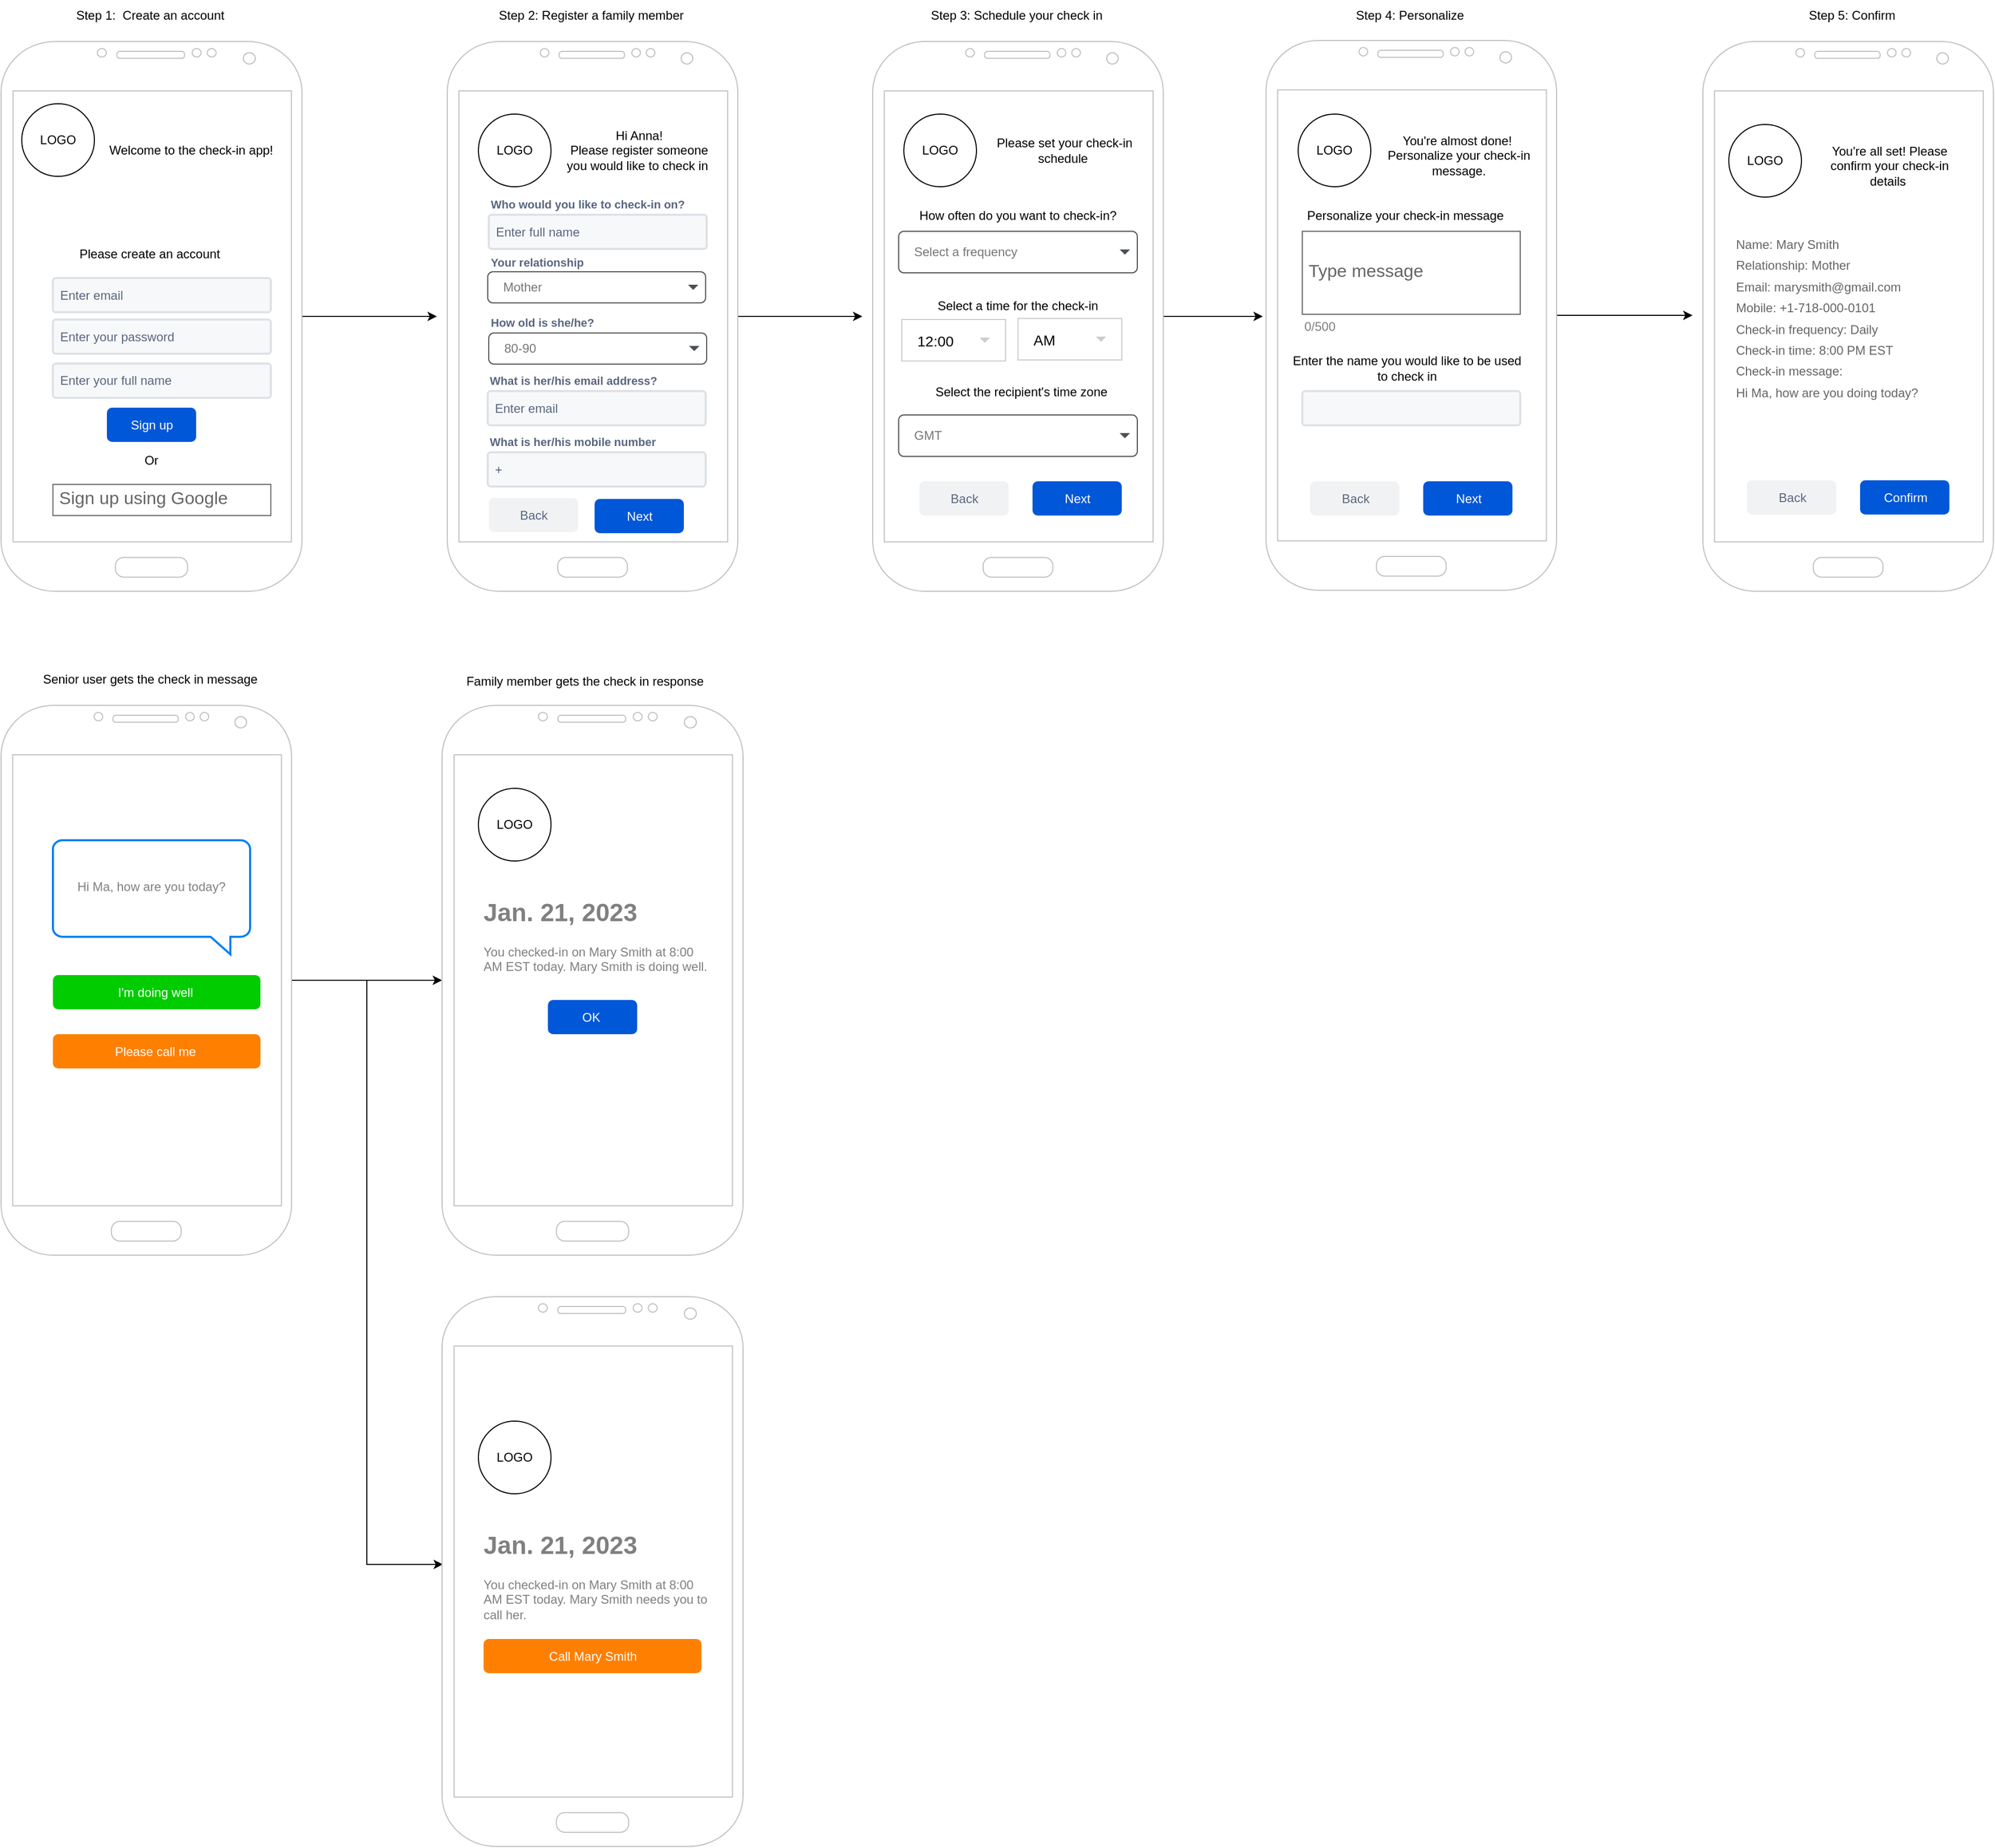 <mxfile version="20.8.10" type="github">
  <diagram name="Page-1" id="gagfhWGmJxK4a6R7dy6G">
    <mxGraphModel dx="929" dy="452" grid="1" gridSize="10" guides="1" tooltips="1" connect="1" arrows="1" fold="1" page="1" pageScale="1" pageWidth="850" pageHeight="1100" math="0" shadow="0">
      <root>
        <mxCell id="0" />
        <mxCell id="1" parent="0" />
        <mxCell id="s9cxLbGYcSHXDW8gIA_D-10" style="edgeStyle=orthogonalEdgeStyle;rounded=0;orthogonalLoop=1;jettySize=auto;html=1;" parent="1" source="s9cxLbGYcSHXDW8gIA_D-1" edge="1">
          <mxGeometry relative="1" as="geometry">
            <mxPoint x="480" y="375" as="targetPoint" />
          </mxGeometry>
        </mxCell>
        <mxCell id="s9cxLbGYcSHXDW8gIA_D-1" value="" style="verticalLabelPosition=bottom;verticalAlign=top;html=1;shadow=0;dashed=0;strokeWidth=1;shape=mxgraph.android.phone2;strokeColor=#c0c0c0;" parent="1" vertex="1">
          <mxGeometry x="60" y="110" width="290" height="530" as="geometry" />
        </mxCell>
        <mxCell id="s9cxLbGYcSHXDW8gIA_D-2" value="Step 1:&amp;nbsp; Create an account&amp;nbsp;" style="text;html=1;align=center;verticalAlign=middle;resizable=0;points=[];autosize=1;strokeColor=none;fillColor=none;" parent="1" vertex="1">
          <mxGeometry x="120" y="70" width="170" height="30" as="geometry" />
        </mxCell>
        <mxCell id="s9cxLbGYcSHXDW8gIA_D-3" value="LOGO" style="ellipse;whiteSpace=wrap;html=1;aspect=fixed;" parent="1" vertex="1">
          <mxGeometry x="80" y="170" width="70" height="70" as="geometry" />
        </mxCell>
        <mxCell id="s9cxLbGYcSHXDW8gIA_D-4" value="Welcome to the check-in app!&amp;nbsp;" style="text;html=1;strokeColor=none;fillColor=none;align=center;verticalAlign=middle;whiteSpace=wrap;rounded=0;" parent="1" vertex="1">
          <mxGeometry x="150" y="200" width="190" height="30" as="geometry" />
        </mxCell>
        <mxCell id="s9cxLbGYcSHXDW8gIA_D-5" value="Please create an account&amp;nbsp;" style="text;html=1;strokeColor=none;fillColor=none;align=center;verticalAlign=middle;whiteSpace=wrap;rounded=0;" parent="1" vertex="1">
          <mxGeometry x="110" y="300" width="190" height="30" as="geometry" />
        </mxCell>
        <mxCell id="s9cxLbGYcSHXDW8gIA_D-8" value="Or" style="text;html=1;strokeColor=none;fillColor=none;align=center;verticalAlign=middle;whiteSpace=wrap;rounded=0;" parent="1" vertex="1">
          <mxGeometry x="110" y="488" width="190" height="51" as="geometry" />
        </mxCell>
        <mxCell id="s9cxLbGYcSHXDW8gIA_D-9" value="Sign up using Google" style="strokeWidth=1;shadow=0;dashed=0;align=center;html=1;shape=mxgraph.mockup.text.textBox;fontColor=#666666;align=left;fontSize=17;spacingLeft=4;spacingTop=-3;strokeColor=#666666;mainText=" parent="1" vertex="1">
          <mxGeometry x="110" y="537" width="210" height="30" as="geometry" />
        </mxCell>
        <mxCell id="s9cxLbGYcSHXDW8gIA_D-21" style="edgeStyle=orthogonalEdgeStyle;rounded=0;orthogonalLoop=1;jettySize=auto;html=1;" parent="1" source="s9cxLbGYcSHXDW8gIA_D-11" edge="1">
          <mxGeometry relative="1" as="geometry">
            <mxPoint x="890" y="375" as="targetPoint" />
          </mxGeometry>
        </mxCell>
        <mxCell id="s9cxLbGYcSHXDW8gIA_D-11" value="" style="verticalLabelPosition=bottom;verticalAlign=top;html=1;shadow=0;dashed=0;strokeWidth=1;shape=mxgraph.android.phone2;strokeColor=#c0c0c0;" parent="1" vertex="1">
          <mxGeometry x="490" y="110" width="280" height="530" as="geometry" />
        </mxCell>
        <mxCell id="s9cxLbGYcSHXDW8gIA_D-12" value="Step 2:&amp;nbsp;Register a family member&amp;nbsp;" style="text;html=1;align=center;verticalAlign=middle;resizable=0;points=[];autosize=1;strokeColor=none;fillColor=none;" parent="1" vertex="1">
          <mxGeometry x="530" y="70" width="200" height="30" as="geometry" />
        </mxCell>
        <mxCell id="s9cxLbGYcSHXDW8gIA_D-13" value="LOGO" style="ellipse;whiteSpace=wrap;html=1;aspect=fixed;" parent="1" vertex="1">
          <mxGeometry x="520" y="180" width="70" height="70" as="geometry" />
        </mxCell>
        <mxCell id="s9cxLbGYcSHXDW8gIA_D-14" value="Hi Anna!&lt;br&gt;Please register someone you would like to check in&amp;nbsp;" style="text;html=1;strokeColor=none;fillColor=none;align=center;verticalAlign=middle;whiteSpace=wrap;rounded=0;" parent="1" vertex="1">
          <mxGeometry x="600" y="190" width="150" height="50" as="geometry" />
        </mxCell>
        <mxCell id="s9cxLbGYcSHXDW8gIA_D-19" value="Next" style="rounded=1;fillColor=#0057D8;strokeColor=none;html=1;fontColor=#ffffff;align=center;verticalAlign=middle;fontStyle=0;fontSize=12;sketch=0;" parent="1" vertex="1">
          <mxGeometry x="632" y="551" width="86" height="33" as="geometry" />
        </mxCell>
        <mxCell id="s9cxLbGYcSHXDW8gIA_D-67" style="edgeStyle=orthogonalEdgeStyle;rounded=0;orthogonalLoop=1;jettySize=auto;html=1;entryX=-0.011;entryY=0.502;entryDx=0;entryDy=0;entryPerimeter=0;" parent="1" source="s9cxLbGYcSHXDW8gIA_D-20" target="s9cxLbGYcSHXDW8gIA_D-66" edge="1">
          <mxGeometry relative="1" as="geometry" />
        </mxCell>
        <mxCell id="s9cxLbGYcSHXDW8gIA_D-20" value="" style="verticalLabelPosition=bottom;verticalAlign=top;html=1;shadow=0;dashed=0;strokeWidth=1;shape=mxgraph.android.phone2;strokeColor=#c0c0c0;" parent="1" vertex="1">
          <mxGeometry x="900" y="110" width="280" height="530" as="geometry" />
        </mxCell>
        <mxCell id="s9cxLbGYcSHXDW8gIA_D-22" value="Step 3:&amp;nbsp;Schedule&amp;nbsp;your check in&amp;nbsp;" style="text;html=1;align=center;verticalAlign=middle;resizable=0;points=[];autosize=1;strokeColor=none;fillColor=none;" parent="1" vertex="1">
          <mxGeometry x="945" y="70" width="190" height="30" as="geometry" />
        </mxCell>
        <mxCell id="s9cxLbGYcSHXDW8gIA_D-23" value="LOGO" style="ellipse;whiteSpace=wrap;html=1;aspect=fixed;" parent="1" vertex="1">
          <mxGeometry x="930" y="180" width="70" height="70" as="geometry" />
        </mxCell>
        <mxCell id="s9cxLbGYcSHXDW8gIA_D-24" value="Please set your check-in schedule&amp;nbsp;" style="text;html=1;strokeColor=none;fillColor=none;align=center;verticalAlign=middle;whiteSpace=wrap;rounded=0;" parent="1" vertex="1">
          <mxGeometry x="1010" y="190" width="150" height="50" as="geometry" />
        </mxCell>
        <mxCell id="s9cxLbGYcSHXDW8gIA_D-26" value="Select a frequency&amp;nbsp;" style="html=1;shadow=0;dashed=0;shape=mxgraph.bootstrap.rrect;rSize=5;strokeColor=#505050;strokeWidth=1;fillColor=#ffffff;fontColor=#777777;whiteSpace=wrap;align=left;verticalAlign=middle;fontStyle=0;fontSize=12;spacing=15;" parent="1" vertex="1">
          <mxGeometry x="925" y="293" width="230" height="40" as="geometry" />
        </mxCell>
        <mxCell id="s9cxLbGYcSHXDW8gIA_D-27" value="" style="shape=triangle;direction=south;fillColor=#495057;strokeColor=none;perimeter=none;" parent="s9cxLbGYcSHXDW8gIA_D-26" vertex="1">
          <mxGeometry x="1" y="0.5" width="10" height="5" relative="1" as="geometry">
            <mxPoint x="-17" y="-2.5" as="offset" />
          </mxGeometry>
        </mxCell>
        <mxCell id="s9cxLbGYcSHXDW8gIA_D-47" value="How often do you want to check-in?" style="text;html=1;strokeColor=none;fillColor=none;align=center;verticalAlign=middle;whiteSpace=wrap;rounded=0;" parent="s9cxLbGYcSHXDW8gIA_D-26" vertex="1">
          <mxGeometry y="-30" width="230" height="30" as="geometry" />
        </mxCell>
        <mxCell id="s9cxLbGYcSHXDW8gIA_D-51" value="Select a time for the check-in" style="text;html=1;strokeColor=none;fillColor=none;align=center;verticalAlign=middle;whiteSpace=wrap;rounded=0;" parent="1" vertex="1">
          <mxGeometry x="925" y="350" width="230" height="30" as="geometry" />
        </mxCell>
        <mxCell id="s9cxLbGYcSHXDW8gIA_D-52" value="" style="dashed=0;align=center;fontSize=12;shape=rect;fillColor=#ffffff;strokeColor=#cccccc;" parent="1" vertex="1">
          <mxGeometry x="928" y="378" width="100" height="40" as="geometry" />
        </mxCell>
        <mxCell id="s9cxLbGYcSHXDW8gIA_D-53" value="12:00" style="text;fontColor=#000000;verticalAlign=middle;spacingLeft=13;fontSize=14;" parent="s9cxLbGYcSHXDW8gIA_D-52" vertex="1">
          <mxGeometry width="100" height="40" as="geometry" />
        </mxCell>
        <mxCell id="s9cxLbGYcSHXDW8gIA_D-54" value="" style="dashed=0;html=1;shape=mxgraph.gmdl.triangle;fillColor=#cccccc;strokeColor=none;" parent="s9cxLbGYcSHXDW8gIA_D-52" vertex="1">
          <mxGeometry x="1" y="0.5" width="10" height="5" relative="1" as="geometry">
            <mxPoint x="-25" y="-2.5" as="offset" />
          </mxGeometry>
        </mxCell>
        <mxCell id="s9cxLbGYcSHXDW8gIA_D-56" value="" style="dashed=0;align=center;fontSize=12;shape=rect;fillColor=#ffffff;strokeColor=#cccccc;" parent="1" vertex="1">
          <mxGeometry x="1040" y="377" width="100" height="40" as="geometry" />
        </mxCell>
        <mxCell id="s9cxLbGYcSHXDW8gIA_D-57" value="AM" style="text;fontColor=#000000;verticalAlign=middle;spacingLeft=13;fontSize=14;" parent="s9cxLbGYcSHXDW8gIA_D-56" vertex="1">
          <mxGeometry width="100" height="40" as="geometry" />
        </mxCell>
        <mxCell id="s9cxLbGYcSHXDW8gIA_D-58" value="" style="dashed=0;html=1;shape=mxgraph.gmdl.triangle;fillColor=#cccccc;strokeColor=none;" parent="s9cxLbGYcSHXDW8gIA_D-56" vertex="1">
          <mxGeometry x="1" y="0.5" width="10" height="5" relative="1" as="geometry">
            <mxPoint x="-25" y="-2.5" as="offset" />
          </mxGeometry>
        </mxCell>
        <mxCell id="s9cxLbGYcSHXDW8gIA_D-59" value="Select the recipient&#39;s time zone&amp;nbsp;" style="text;html=1;strokeColor=none;fillColor=none;align=center;verticalAlign=middle;whiteSpace=wrap;rounded=0;" parent="1" vertex="1">
          <mxGeometry x="930" y="433" width="230" height="30" as="geometry" />
        </mxCell>
        <mxCell id="s9cxLbGYcSHXDW8gIA_D-60" value="GMT&amp;nbsp;" style="html=1;shadow=0;dashed=0;shape=mxgraph.bootstrap.rrect;rSize=5;strokeColor=#505050;strokeWidth=1;fillColor=#ffffff;fontColor=#777777;whiteSpace=wrap;align=left;verticalAlign=middle;fontStyle=0;fontSize=12;spacing=15;" parent="1" vertex="1">
          <mxGeometry x="925" y="470" width="230" height="40" as="geometry" />
        </mxCell>
        <mxCell id="s9cxLbGYcSHXDW8gIA_D-61" value="" style="shape=triangle;direction=south;fillColor=#495057;strokeColor=none;perimeter=none;" parent="s9cxLbGYcSHXDW8gIA_D-60" vertex="1">
          <mxGeometry x="1" y="0.5" width="10" height="5" relative="1" as="geometry">
            <mxPoint x="-17" y="-2.5" as="offset" />
          </mxGeometry>
        </mxCell>
        <mxCell id="s9cxLbGYcSHXDW8gIA_D-65" value="Next" style="rounded=1;fillColor=#0057D8;strokeColor=none;html=1;fontColor=#ffffff;align=center;verticalAlign=middle;fontStyle=0;fontSize=12;sketch=0;" parent="1" vertex="1">
          <mxGeometry x="1054" y="534" width="86" height="33" as="geometry" />
        </mxCell>
        <mxCell id="GYkAy3OL7T5p9hV-0ybO-5" style="edgeStyle=orthogonalEdgeStyle;rounded=0;orthogonalLoop=1;jettySize=auto;html=1;fontSize=12;fontColor=#808080;" edge="1" parent="1" source="s9cxLbGYcSHXDW8gIA_D-66">
          <mxGeometry relative="1" as="geometry">
            <mxPoint x="1690" y="374" as="targetPoint" />
          </mxGeometry>
        </mxCell>
        <mxCell id="s9cxLbGYcSHXDW8gIA_D-66" value="" style="verticalLabelPosition=bottom;verticalAlign=top;html=1;shadow=0;dashed=0;strokeWidth=1;shape=mxgraph.android.phone2;strokeColor=#c0c0c0;" parent="1" vertex="1">
          <mxGeometry x="1279" y="109" width="280" height="530" as="geometry" />
        </mxCell>
        <mxCell id="s9cxLbGYcSHXDW8gIA_D-68" value="LOGO" style="ellipse;whiteSpace=wrap;html=1;aspect=fixed;" parent="1" vertex="1">
          <mxGeometry x="1310" y="180" width="70" height="70" as="geometry" />
        </mxCell>
        <mxCell id="s9cxLbGYcSHXDW8gIA_D-70" value="Back" style="rounded=1;fillColor=#F1F2F4;strokeColor=none;html=1;fontColor=#596780;align=center;verticalAlign=middle;fontStyle=0;fontSize=12;sketch=0;" parent="1" vertex="1">
          <mxGeometry x="945" y="534" width="86" height="33" as="geometry" />
        </mxCell>
        <mxCell id="s9cxLbGYcSHXDW8gIA_D-72" value="Back" style="rounded=1;fillColor=#F1F2F4;strokeColor=none;html=1;fontColor=#596780;align=center;verticalAlign=middle;fontStyle=0;fontSize=12;sketch=0;" parent="1" vertex="1">
          <mxGeometry x="530" y="550" width="86" height="33" as="geometry" />
        </mxCell>
        <mxCell id="s9cxLbGYcSHXDW8gIA_D-73" value="You&#39;re almost done!&amp;nbsp;&lt;br&gt;Personalize your check-in message." style="text;html=1;strokeColor=none;fillColor=none;align=center;verticalAlign=middle;whiteSpace=wrap;rounded=0;" parent="1" vertex="1">
          <mxGeometry x="1390" y="190" width="150" height="60" as="geometry" />
        </mxCell>
        <mxCell id="s9cxLbGYcSHXDW8gIA_D-74" value="Who would you like to check-in on?" style="fillColor=none;strokeColor=none;html=1;fontSize=11;fontStyle=0;align=left;fontColor=#596780;fontStyle=1;fontSize=11" parent="1" vertex="1">
          <mxGeometry x="530" y="257" width="210" height="20" as="geometry" />
        </mxCell>
        <mxCell id="s9cxLbGYcSHXDW8gIA_D-75" value="Enter full name&amp;nbsp;" style="rounded=1;arcSize=9;fillColor=#F7F8F9;align=left;spacingLeft=5;strokeColor=#DEE1E6;html=1;strokeWidth=2;fontColor=#596780;fontSize=12" parent="1" vertex="1">
          <mxGeometry x="530" y="277" width="210" height="33" as="geometry" />
        </mxCell>
        <mxCell id="s9cxLbGYcSHXDW8gIA_D-76" value="Your relationship&amp;nbsp;" style="fillColor=none;strokeColor=none;html=1;fontSize=11;fontStyle=0;align=left;fontColor=#596780;fontStyle=1;fontSize=11" parent="1" vertex="1">
          <mxGeometry x="530" y="313" width="210" height="20" as="geometry" />
        </mxCell>
        <mxCell id="s9cxLbGYcSHXDW8gIA_D-78" value="Mother&amp;nbsp;" style="html=1;shadow=0;dashed=0;shape=mxgraph.bootstrap.rrect;rSize=5;strokeColor=#505050;strokeWidth=1;fillColor=#ffffff;fontColor=#777777;whiteSpace=wrap;align=left;verticalAlign=middle;fontStyle=0;fontSize=12;spacing=15;" parent="1" vertex="1">
          <mxGeometry x="529" y="332" width="210" height="30" as="geometry" />
        </mxCell>
        <mxCell id="s9cxLbGYcSHXDW8gIA_D-79" value="" style="shape=triangle;direction=south;fillColor=#495057;strokeColor=none;perimeter=none;" parent="s9cxLbGYcSHXDW8gIA_D-78" vertex="1">
          <mxGeometry x="1" y="0.5" width="10" height="5" relative="1" as="geometry">
            <mxPoint x="-17" y="-2.5" as="offset" />
          </mxGeometry>
        </mxCell>
        <mxCell id="s9cxLbGYcSHXDW8gIA_D-81" value="How old is she/he?" style="fillColor=none;strokeColor=none;html=1;fontSize=11;fontStyle=0;align=left;fontColor=#596780;fontStyle=1;fontSize=11" parent="1" vertex="1">
          <mxGeometry x="530" y="371" width="210" height="20" as="geometry" />
        </mxCell>
        <mxCell id="s9cxLbGYcSHXDW8gIA_D-82" value="80-90" style="html=1;shadow=0;dashed=0;shape=mxgraph.bootstrap.rrect;rSize=5;strokeColor=#505050;strokeWidth=1;fillColor=#ffffff;fontColor=#777777;whiteSpace=wrap;align=left;verticalAlign=middle;fontStyle=0;fontSize=12;spacing=15;" parent="1" vertex="1">
          <mxGeometry x="530" y="391" width="210" height="30" as="geometry" />
        </mxCell>
        <mxCell id="s9cxLbGYcSHXDW8gIA_D-83" value="" style="shape=triangle;direction=south;fillColor=#495057;strokeColor=none;perimeter=none;" parent="s9cxLbGYcSHXDW8gIA_D-82" vertex="1">
          <mxGeometry x="1" y="0.5" width="10" height="5" relative="1" as="geometry">
            <mxPoint x="-17" y="-2.5" as="offset" />
          </mxGeometry>
        </mxCell>
        <mxCell id="s9cxLbGYcSHXDW8gIA_D-87" value="What is her/his email address?" style="fillColor=none;strokeColor=none;html=1;fontSize=11;fontStyle=0;align=left;fontColor=#596780;fontStyle=1;fontSize=11" parent="1" vertex="1">
          <mxGeometry x="529" y="427" width="210" height="20" as="geometry" />
        </mxCell>
        <mxCell id="s9cxLbGYcSHXDW8gIA_D-88" value="Enter email" style="rounded=1;arcSize=9;fillColor=#F7F8F9;align=left;spacingLeft=5;strokeColor=#DEE1E6;html=1;strokeWidth=2;fontColor=#596780;fontSize=12" parent="1" vertex="1">
          <mxGeometry x="529" y="447" width="210" height="33" as="geometry" />
        </mxCell>
        <mxCell id="s9cxLbGYcSHXDW8gIA_D-89" value="What is her/his mobile number&amp;nbsp;" style="fillColor=none;strokeColor=none;html=1;fontSize=11;fontStyle=0;align=left;fontColor=#596780;fontStyle=1;fontSize=11" parent="1" vertex="1">
          <mxGeometry x="529" y="486" width="210" height="20" as="geometry" />
        </mxCell>
        <mxCell id="s9cxLbGYcSHXDW8gIA_D-90" value="+" style="rounded=1;arcSize=9;fillColor=#F7F8F9;align=left;spacingLeft=5;strokeColor=#DEE1E6;html=1;strokeWidth=2;fontColor=#596780;fontSize=12" parent="1" vertex="1">
          <mxGeometry x="529" y="506" width="210" height="33" as="geometry" />
        </mxCell>
        <mxCell id="s9cxLbGYcSHXDW8gIA_D-91" value="Type message&amp;nbsp;" style="strokeWidth=1;shadow=0;dashed=0;align=center;html=1;shape=mxgraph.mockup.text.textBox;fontColor=#666666;align=left;fontSize=17;spacingLeft=4;spacingTop=-3;strokeColor=#666666;mainText=" parent="1" vertex="1">
          <mxGeometry x="1314" y="293" width="210" height="80" as="geometry" />
        </mxCell>
        <mxCell id="s9cxLbGYcSHXDW8gIA_D-92" value="Personalize your check-in message&amp;nbsp;" style="text;html=1;strokeColor=none;fillColor=none;align=center;verticalAlign=middle;whiteSpace=wrap;rounded=0;" parent="1" vertex="1">
          <mxGeometry x="1300" y="263" width="230" height="30" as="geometry" />
        </mxCell>
        <mxCell id="s9cxLbGYcSHXDW8gIA_D-93" value="&lt;span style=&quot;font-style: normal;&quot;&gt;0/500&lt;/span&gt;" style="text;html=1;strokeColor=none;fillColor=none;align=left;verticalAlign=middle;whiteSpace=wrap;rounded=0;fontStyle=2;fontColor=#808080;" parent="1" vertex="1">
          <mxGeometry x="1314" y="370" width="230" height="30" as="geometry" />
        </mxCell>
        <mxCell id="s9cxLbGYcSHXDW8gIA_D-96" value="" style="rounded=1;arcSize=9;fillColor=#F7F8F9;align=left;spacingLeft=5;strokeColor=#DEE1E6;html=1;strokeWidth=2;fontColor=#596780;fontSize=12" parent="1" vertex="1">
          <mxGeometry x="1314" y="447" width="210" height="33" as="geometry" />
        </mxCell>
        <mxCell id="s9cxLbGYcSHXDW8gIA_D-97" value="Enter the name you would like to be used to check in" style="text;html=1;strokeColor=none;fillColor=none;align=center;verticalAlign=middle;whiteSpace=wrap;rounded=0;" parent="1" vertex="1">
          <mxGeometry x="1300" y="410" width="230" height="30" as="geometry" />
        </mxCell>
        <mxCell id="s9cxLbGYcSHXDW8gIA_D-98" value="Confirm" style="rounded=1;fillColor=#0057D8;strokeColor=none;html=1;fontColor=#ffffff;align=center;verticalAlign=middle;fontStyle=0;fontSize=12;sketch=0;" parent="1" vertex="1">
          <mxGeometry x="1851.5" y="533" width="86" height="33" as="geometry" />
        </mxCell>
        <mxCell id="s9cxLbGYcSHXDW8gIA_D-99" value="Back" style="rounded=1;fillColor=#F1F2F4;strokeColor=none;html=1;fontColor=#596780;align=center;verticalAlign=middle;fontStyle=0;fontSize=12;sketch=0;" parent="1" vertex="1">
          <mxGeometry x="1742.5" y="533" width="86" height="33" as="geometry" />
        </mxCell>
        <mxCell id="s9cxLbGYcSHXDW8gIA_D-100" value="" style="verticalLabelPosition=bottom;verticalAlign=top;html=1;shadow=0;dashed=0;strokeWidth=1;shape=mxgraph.android.phone2;strokeColor=#c0c0c0;" parent="1" vertex="1">
          <mxGeometry x="1700" y="110" width="280" height="530" as="geometry" />
        </mxCell>
        <mxCell id="s9cxLbGYcSHXDW8gIA_D-101" value="LOGO" style="ellipse;whiteSpace=wrap;html=1;aspect=fixed;" parent="1" vertex="1">
          <mxGeometry x="1725" y="190" width="70" height="70" as="geometry" />
        </mxCell>
        <mxCell id="s9cxLbGYcSHXDW8gIA_D-102" value="You&#39;re all set! Please confirm your check-in details&amp;nbsp;" style="text;html=1;strokeColor=none;fillColor=none;align=center;verticalAlign=middle;whiteSpace=wrap;rounded=0;" parent="1" vertex="1">
          <mxGeometry x="1805" y="200" width="150" height="60" as="geometry" />
        </mxCell>
        <mxCell id="GYkAy3OL7T5p9hV-0ybO-1" value="&lt;font style=&quot;font-size: 12px;&quot;&gt;Name: Mary Smith&amp;nbsp;&lt;br&gt;Relationship: Mother&amp;nbsp;&lt;br&gt;Email: marysmith@gmail.com&lt;br&gt;Mobile: +1-718-000-0101&lt;br&gt;Check-in frequency: Daily&amp;nbsp;&lt;br&gt;Check-in time: 8:00 PM EST&lt;br&gt;Check-in message: &lt;br&gt;Hi Ma, how are you doing today?&lt;br&gt;&lt;/font&gt;" style="strokeWidth=1;shadow=0;dashed=0;align=center;html=1;shape=mxgraph.mockup.text.bulletedList;textColor=#666666;mainText=,,,,;textSize=17;bulletStyle=none;strokeColor=none;fillColor=none;align=left;verticalAlign=top;fontSize=17;fontColor=#666666;" vertex="1" parent="1">
          <mxGeometry x="1730" y="287.5" width="220" height="192.5" as="geometry" />
        </mxCell>
        <mxCell id="GYkAy3OL7T5p9hV-0ybO-2" value="Next" style="rounded=1;fillColor=#0057D8;strokeColor=none;html=1;fontColor=#ffffff;align=center;verticalAlign=middle;fontStyle=0;fontSize=12;sketch=0;" vertex="1" parent="1">
          <mxGeometry x="1430.5" y="534" width="86" height="33" as="geometry" />
        </mxCell>
        <mxCell id="GYkAy3OL7T5p9hV-0ybO-3" value="Back" style="rounded=1;fillColor=#F1F2F4;strokeColor=none;html=1;fontColor=#596780;align=center;verticalAlign=middle;fontStyle=0;fontSize=12;sketch=0;" vertex="1" parent="1">
          <mxGeometry x="1321.5" y="534" width="86" height="33" as="geometry" />
        </mxCell>
        <mxCell id="GYkAy3OL7T5p9hV-0ybO-7" value="Step 4:&amp;nbsp;Personalize&amp;nbsp;" style="text;html=1;align=center;verticalAlign=middle;resizable=0;points=[];autosize=1;strokeColor=none;fillColor=none;" vertex="1" parent="1">
          <mxGeometry x="1354" y="70" width="130" height="30" as="geometry" />
        </mxCell>
        <mxCell id="GYkAy3OL7T5p9hV-0ybO-8" value="Step 5:&amp;nbsp;Confirm&amp;nbsp;" style="text;html=1;align=center;verticalAlign=middle;resizable=0;points=[];autosize=1;strokeColor=none;fillColor=none;" vertex="1" parent="1">
          <mxGeometry x="1790" y="70" width="110" height="30" as="geometry" />
        </mxCell>
        <mxCell id="GYkAy3OL7T5p9hV-0ybO-9" value="Enter email&amp;nbsp;" style="rounded=1;arcSize=9;fillColor=#F7F8F9;align=left;spacingLeft=5;strokeColor=#DEE1E6;html=1;strokeWidth=2;fontColor=#596780;fontSize=12" vertex="1" parent="1">
          <mxGeometry x="110" y="338" width="210" height="33" as="geometry" />
        </mxCell>
        <mxCell id="GYkAy3OL7T5p9hV-0ybO-10" value="Enter your password&amp;nbsp;" style="rounded=1;arcSize=9;fillColor=#F7F8F9;align=left;spacingLeft=5;strokeColor=#DEE1E6;html=1;strokeWidth=2;fontColor=#596780;fontSize=12" vertex="1" parent="1">
          <mxGeometry x="110" y="378" width="210" height="33" as="geometry" />
        </mxCell>
        <mxCell id="GYkAy3OL7T5p9hV-0ybO-11" value="Enter your full name&amp;nbsp;" style="rounded=1;arcSize=9;fillColor=#F7F8F9;align=left;spacingLeft=5;strokeColor=#DEE1E6;html=1;strokeWidth=2;fontColor=#596780;fontSize=12" vertex="1" parent="1">
          <mxGeometry x="110" y="420.5" width="210" height="33" as="geometry" />
        </mxCell>
        <mxCell id="GYkAy3OL7T5p9hV-0ybO-12" value="Sign up" style="rounded=1;fillColor=#0057D8;strokeColor=none;html=1;fontColor=#ffffff;align=center;verticalAlign=middle;fontStyle=0;fontSize=12;sketch=0;" vertex="1" parent="1">
          <mxGeometry x="162" y="463" width="86" height="33" as="geometry" />
        </mxCell>
        <mxCell id="GYkAy3OL7T5p9hV-0ybO-31" style="edgeStyle=orthogonalEdgeStyle;rounded=0;orthogonalLoop=1;jettySize=auto;html=1;fontSize=12;fontColor=#808080;entryX=0;entryY=0.5;entryDx=0;entryDy=0;entryPerimeter=0;" edge="1" parent="1" source="GYkAy3OL7T5p9hV-0ybO-13" target="GYkAy3OL7T5p9hV-0ybO-23">
          <mxGeometry relative="1" as="geometry">
            <mxPoint x="370" y="1015" as="targetPoint" />
          </mxGeometry>
        </mxCell>
        <mxCell id="GYkAy3OL7T5p9hV-0ybO-32" style="edgeStyle=orthogonalEdgeStyle;rounded=0;orthogonalLoop=1;jettySize=auto;html=1;entryX=0.003;entryY=0.487;entryDx=0;entryDy=0;entryPerimeter=0;fontSize=12;fontColor=#808080;" edge="1" parent="1" source="GYkAy3OL7T5p9hV-0ybO-13" target="GYkAy3OL7T5p9hV-0ybO-27">
          <mxGeometry relative="1" as="geometry" />
        </mxCell>
        <mxCell id="GYkAy3OL7T5p9hV-0ybO-13" value="" style="verticalLabelPosition=bottom;verticalAlign=top;html=1;shadow=0;dashed=0;strokeWidth=1;shape=mxgraph.android.phone2;strokeColor=#c0c0c0;" vertex="1" parent="1">
          <mxGeometry x="60" y="750" width="280" height="530" as="geometry" />
        </mxCell>
        <mxCell id="GYkAy3OL7T5p9hV-0ybO-14" value="Senior user gets the check in message&amp;nbsp;" style="text;html=1;align=center;verticalAlign=middle;resizable=0;points=[];autosize=1;strokeColor=none;fillColor=none;" vertex="1" parent="1">
          <mxGeometry x="90" y="710" width="230" height="30" as="geometry" />
        </mxCell>
        <mxCell id="GYkAy3OL7T5p9hV-0ybO-18" value="" style="html=1;verticalLabelPosition=bottom;align=center;labelBackgroundColor=#ffffff;verticalAlign=top;strokeWidth=2;strokeColor=#0080F0;shadow=0;dashed=0;shape=mxgraph.ios7.icons.message;fontSize=12;fontColor=#808080;" vertex="1" parent="1">
          <mxGeometry x="110" y="880" width="190" height="110" as="geometry" />
        </mxCell>
        <mxCell id="GYkAy3OL7T5p9hV-0ybO-19" value="Hi Ma, how are you today?" style="text;html=1;strokeColor=none;fillColor=none;align=center;verticalAlign=middle;whiteSpace=wrap;rounded=0;fontSize=12;fontColor=#808080;" vertex="1" parent="1">
          <mxGeometry x="120" y="910" width="170" height="30" as="geometry" />
        </mxCell>
        <mxCell id="GYkAy3OL7T5p9hV-0ybO-20" value="I&#39;m doing well&amp;nbsp;" style="rounded=1;fillColor=#00CC00;strokeColor=none;html=1;fontColor=#ffffff;align=center;verticalAlign=middle;fontStyle=0;fontSize=12;sketch=0;labelBackgroundColor=none;" vertex="1" parent="1">
          <mxGeometry x="110" y="1010" width="200" height="33" as="geometry" />
        </mxCell>
        <mxCell id="GYkAy3OL7T5p9hV-0ybO-21" value="Please call me&amp;nbsp;" style="rounded=1;fillColor=#FF8000;strokeColor=none;html=1;fontColor=#ffffff;align=center;verticalAlign=middle;fontStyle=0;fontSize=12;sketch=0;labelBackgroundColor=none;" vertex="1" parent="1">
          <mxGeometry x="110" y="1067" width="200" height="33" as="geometry" />
        </mxCell>
        <mxCell id="GYkAy3OL7T5p9hV-0ybO-22" value="Family member gets the check in response&amp;nbsp;" style="text;html=1;align=center;verticalAlign=middle;resizable=0;points=[];autosize=1;strokeColor=none;fillColor=none;" vertex="1" parent="1">
          <mxGeometry x="494" y="712" width="260" height="30" as="geometry" />
        </mxCell>
        <mxCell id="GYkAy3OL7T5p9hV-0ybO-23" value="" style="verticalLabelPosition=bottom;verticalAlign=top;html=1;shadow=0;dashed=0;strokeWidth=1;shape=mxgraph.android.phone2;strokeColor=#c0c0c0;" vertex="1" parent="1">
          <mxGeometry x="485" y="750" width="290" height="530" as="geometry" />
        </mxCell>
        <mxCell id="GYkAy3OL7T5p9hV-0ybO-24" value="LOGO" style="ellipse;whiteSpace=wrap;html=1;aspect=fixed;" vertex="1" parent="1">
          <mxGeometry x="520" y="830" width="70" height="70" as="geometry" />
        </mxCell>
        <mxCell id="GYkAy3OL7T5p9hV-0ybO-25" value="&lt;h1&gt;Jan. 21, 2023&lt;/h1&gt;&lt;p&gt;You checked-in on Mary Smith at 8:00 AM EST today. Mary Smith is doing well.&amp;nbsp;&lt;/p&gt;" style="text;html=1;strokeColor=none;fillColor=none;spacing=5;spacingTop=-20;whiteSpace=wrap;overflow=hidden;rounded=0;fontSize=12;fontColor=#808080;" vertex="1" parent="1">
          <mxGeometry x="520" y="930" width="230" height="120" as="geometry" />
        </mxCell>
        <mxCell id="GYkAy3OL7T5p9hV-0ybO-26" value="OK&amp;nbsp;" style="rounded=1;fillColor=#0057D8;strokeColor=none;html=1;fontColor=#ffffff;align=center;verticalAlign=middle;fontStyle=0;fontSize=12;sketch=0;labelBackgroundColor=none;" vertex="1" parent="1">
          <mxGeometry x="587" y="1034" width="86" height="33" as="geometry" />
        </mxCell>
        <mxCell id="GYkAy3OL7T5p9hV-0ybO-27" value="" style="verticalLabelPosition=bottom;verticalAlign=top;html=1;shadow=0;dashed=0;strokeWidth=1;shape=mxgraph.android.phone2;strokeColor=#c0c0c0;" vertex="1" parent="1">
          <mxGeometry x="485" y="1320" width="290" height="530" as="geometry" />
        </mxCell>
        <mxCell id="GYkAy3OL7T5p9hV-0ybO-28" value="LOGO" style="ellipse;whiteSpace=wrap;html=1;aspect=fixed;" vertex="1" parent="1">
          <mxGeometry x="520" y="1440" width="70" height="70" as="geometry" />
        </mxCell>
        <mxCell id="GYkAy3OL7T5p9hV-0ybO-29" value="&lt;h1&gt;Jan. 21, 2023&lt;/h1&gt;&lt;p&gt;You checked-in on Mary Smith at 8:00 AM EST today. Mary Smith needs you to call her.&amp;nbsp;&amp;nbsp;&lt;/p&gt;" style="text;html=1;strokeColor=none;fillColor=none;spacing=5;spacingTop=-20;whiteSpace=wrap;overflow=hidden;rounded=0;fontSize=12;fontColor=#808080;" vertex="1" parent="1">
          <mxGeometry x="520" y="1540" width="230" height="120" as="geometry" />
        </mxCell>
        <mxCell id="GYkAy3OL7T5p9hV-0ybO-30" value="Call Mary Smith" style="rounded=1;fillColor=#FF8000;strokeColor=none;html=1;fontColor=#ffffff;align=center;verticalAlign=middle;fontStyle=0;fontSize=12;sketch=0;labelBackgroundColor=none;" vertex="1" parent="1">
          <mxGeometry x="525" y="1650" width="210" height="33" as="geometry" />
        </mxCell>
      </root>
    </mxGraphModel>
  </diagram>
</mxfile>
